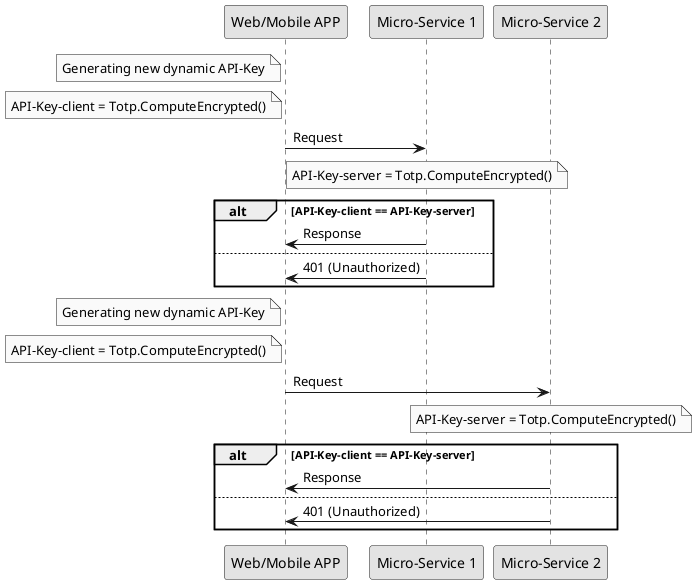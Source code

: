@startuml

' !pragma teoz true
skinparam monochrome true

participant "Web/Mobile APP" as c
participant "Micro-Service 1" as s1
participant "Micro-Service 2" as s2

note left of c: Generating new dynamic API-Key
note left of c: API-Key-client = Totp.ComputeEncrypted()
c -> s1 : Request
note over s1: API-Key-server = Totp.ComputeEncrypted()
alt API-Key-client == API-Key-server
    s1 -> c : Response
else 
    s1 -> c : 401 (Unauthorized)
end

note left of c: Generating new dynamic API-Key
note left of c: API-Key-client = Totp.ComputeEncrypted()
c -> s2 : Request
note over s2: API-Key-server = Totp.ComputeEncrypted()
alt API-Key-client == API-Key-server
    s2 -> c : Response
else 
    s2 -> c : 401 (Unauthorized)
end


@enduml